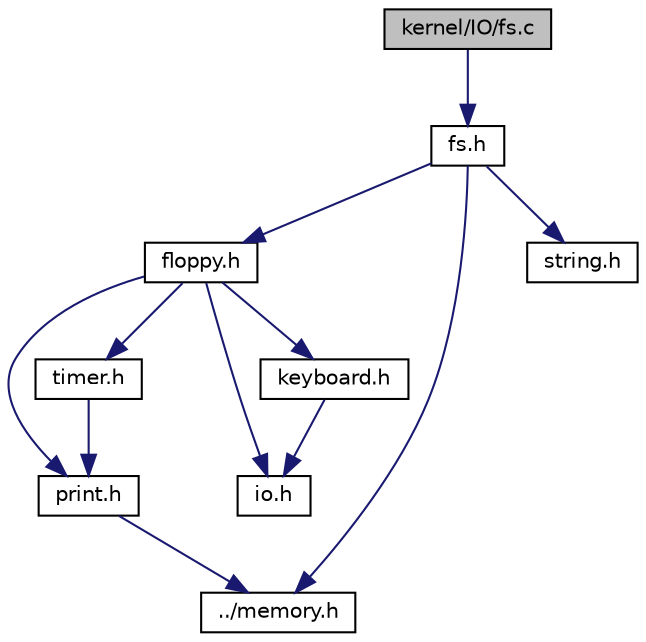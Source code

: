 digraph "kernel/IO/fs.c"
{
  edge [fontname="Helvetica",fontsize="10",labelfontname="Helvetica",labelfontsize="10"];
  node [fontname="Helvetica",fontsize="10",shape=record];
  Node1 [label="kernel/IO/fs.c",height=0.2,width=0.4,color="black", fillcolor="grey75", style="filled", fontcolor="black"];
  Node1 -> Node2 [color="midnightblue",fontsize="10",style="solid",fontname="Helvetica"];
  Node2 [label="fs.h",height=0.2,width=0.4,color="black", fillcolor="white", style="filled",URL="$fs_8h.html",tooltip="Contains all functions for filesystem handling. "];
  Node2 -> Node3 [color="midnightblue",fontsize="10",style="solid",fontname="Helvetica"];
  Node3 [label="floppy.h",height=0.2,width=0.4,color="black", fillcolor="white", style="filled",URL="$floppy_8h_source.html"];
  Node3 -> Node4 [color="midnightblue",fontsize="10",style="solid",fontname="Helvetica"];
  Node4 [label="print.h",height=0.2,width=0.4,color="black", fillcolor="white", style="filled",URL="$print_8h_source.html"];
  Node4 -> Node5 [color="midnightblue",fontsize="10",style="solid",fontname="Helvetica"];
  Node5 [label="../memory.h",height=0.2,width=0.4,color="black", fillcolor="white", style="filled",URL="$memory_8h_source.html"];
  Node3 -> Node6 [color="midnightblue",fontsize="10",style="solid",fontname="Helvetica"];
  Node6 [label="io.h",height=0.2,width=0.4,color="black", fillcolor="white", style="filled",URL="$io_8h_source.html"];
  Node3 -> Node7 [color="midnightblue",fontsize="10",style="solid",fontname="Helvetica"];
  Node7 [label="timer.h",height=0.2,width=0.4,color="black", fillcolor="white", style="filled",URL="$timer_8h_source.html"];
  Node7 -> Node4 [color="midnightblue",fontsize="10",style="solid",fontname="Helvetica"];
  Node3 -> Node8 [color="midnightblue",fontsize="10",style="solid",fontname="Helvetica"];
  Node8 [label="keyboard.h",height=0.2,width=0.4,color="black", fillcolor="white", style="filled",URL="$keyboard_8h_source.html"];
  Node8 -> Node6 [color="midnightblue",fontsize="10",style="solid",fontname="Helvetica"];
  Node2 -> Node9 [color="midnightblue",fontsize="10",style="solid",fontname="Helvetica"];
  Node9 [label="string.h",height=0.2,width=0.4,color="black", fillcolor="white", style="filled",URL="$string_8h_source.html"];
  Node2 -> Node5 [color="midnightblue",fontsize="10",style="solid",fontname="Helvetica"];
}
